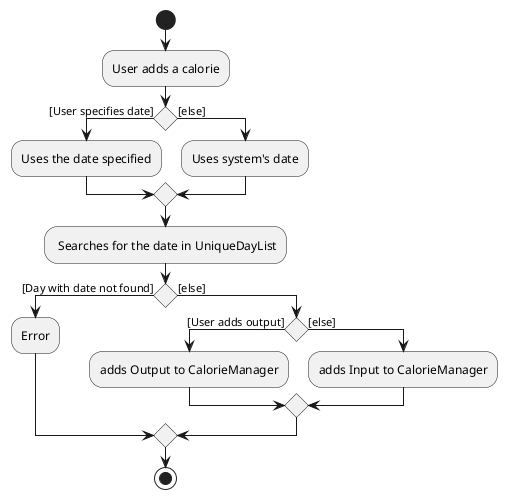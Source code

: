 @startuml
start
:User adds a calorie;

if () then ([User specifies date])
    :Uses the date specified;
else ([else])
    :Uses system's date;
endif
: Searches for the date in UniqueDayList;
if () then ([Day with date not found])
    :Error;
else ([else])
    if () then ([User adds output])
        :adds Output to CalorieManager;
    else ([else])
        :adds Input to CalorieManager;
endif
endif

stop
@enduml